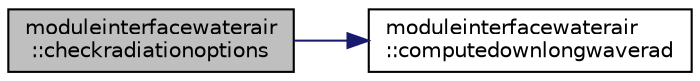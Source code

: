 digraph "moduleinterfacewaterair::checkradiationoptions"
{
 // LATEX_PDF_SIZE
  edge [fontname="Helvetica",fontsize="10",labelfontname="Helvetica",labelfontsize="10"];
  node [fontname="Helvetica",fontsize="10",shape=record];
  rankdir="LR";
  Node1 [label="moduleinterfacewaterair\l::checkradiationoptions",height=0.2,width=0.4,color="black", fillcolor="grey75", style="filled", fontcolor="black",tooltip=" "];
  Node1 -> Node2 [color="midnightblue",fontsize="10",style="solid",fontname="Helvetica"];
  Node2 [label="moduleinterfacewaterair\l::computedownlongwaverad",height=0.2,width=0.4,color="black", fillcolor="white", style="filled",URL="$namespacemoduleinterfacewaterair.html#ae3df7c61e2dbd50895d272ec3bdb3d28",tooltip=" "];
}
